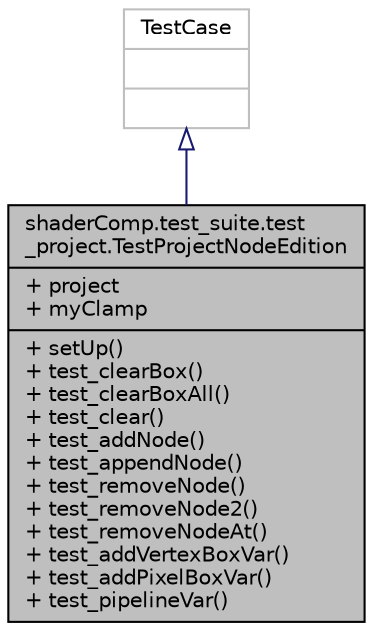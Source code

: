 digraph "shaderComp.test_suite.test_project.TestProjectNodeEdition"
{
  edge [fontname="Helvetica",fontsize="10",labelfontname="Helvetica",labelfontsize="10"];
  node [fontname="Helvetica",fontsize="10",shape=record];
  Node1 [label="{shaderComp.test_suite.test\l_project.TestProjectNodeEdition\n|+ project\l+ myClamp\l|+ setUp()\l+ test_clearBox()\l+ test_clearBoxAll()\l+ test_clear()\l+ test_addNode()\l+ test_appendNode()\l+ test_removeNode()\l+ test_removeNode2()\l+ test_removeNodeAt()\l+ test_addVertexBoxVar()\l+ test_addPixelBoxVar()\l+ test_pipelineVar()\l}",height=0.2,width=0.4,color="black", fillcolor="grey75", style="filled" fontcolor="black"];
  Node2 -> Node1 [dir="back",color="midnightblue",fontsize="10",style="solid",arrowtail="onormal",fontname="Helvetica"];
  Node2 [label="{TestCase\n||}",height=0.2,width=0.4,color="grey75", fillcolor="white", style="filled"];
}
